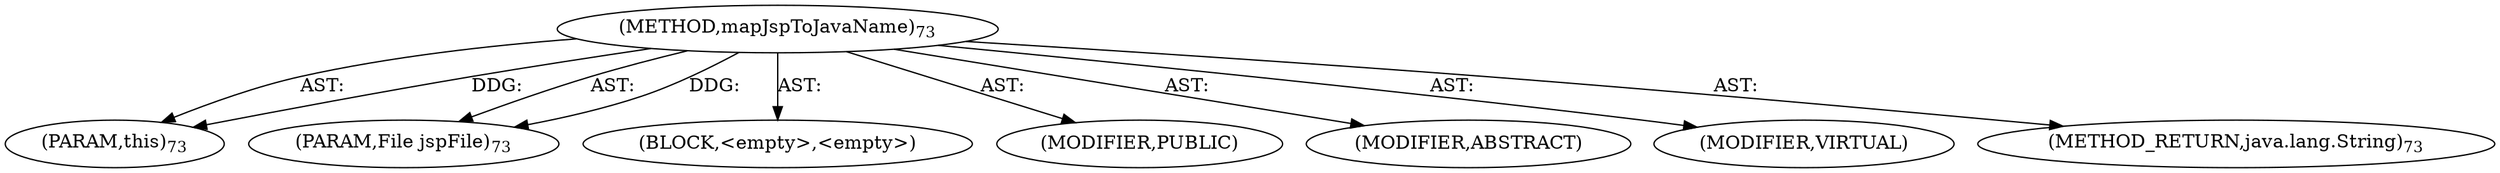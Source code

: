 digraph "mapJspToJavaName" {  
"111669149696" [label = <(METHOD,mapJspToJavaName)<SUB>73</SUB>> ]
"115964116992" [label = <(PARAM,this)<SUB>73</SUB>> ]
"115964116993" [label = <(PARAM,File jspFile)<SUB>73</SUB>> ]
"25769803776" [label = <(BLOCK,&lt;empty&gt;,&lt;empty&gt;)> ]
"133143986176" [label = <(MODIFIER,PUBLIC)> ]
"133143986177" [label = <(MODIFIER,ABSTRACT)> ]
"133143986178" [label = <(MODIFIER,VIRTUAL)> ]
"128849018880" [label = <(METHOD_RETURN,java.lang.String)<SUB>73</SUB>> ]
  "111669149696" -> "115964116992"  [ label = "AST: "] 
  "111669149696" -> "115964116993"  [ label = "AST: "] 
  "111669149696" -> "25769803776"  [ label = "AST: "] 
  "111669149696" -> "133143986176"  [ label = "AST: "] 
  "111669149696" -> "133143986177"  [ label = "AST: "] 
  "111669149696" -> "133143986178"  [ label = "AST: "] 
  "111669149696" -> "128849018880"  [ label = "AST: "] 
  "111669149696" -> "115964116992"  [ label = "DDG: "] 
  "111669149696" -> "115964116993"  [ label = "DDG: "] 
}

